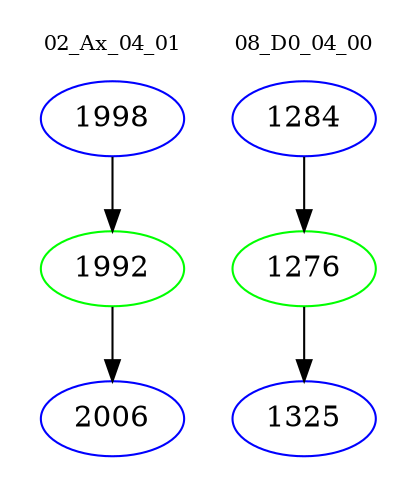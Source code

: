 digraph{
subgraph cluster_0 {
color = white
label = "02_Ax_04_01";
fontsize=10;
T0_1998 [label="1998", color="blue"]
T0_1998 -> T0_1992 [color="black"]
T0_1992 [label="1992", color="green"]
T0_1992 -> T0_2006 [color="black"]
T0_2006 [label="2006", color="blue"]
}
subgraph cluster_1 {
color = white
label = "08_D0_04_00";
fontsize=10;
T1_1284 [label="1284", color="blue"]
T1_1284 -> T1_1276 [color="black"]
T1_1276 [label="1276", color="green"]
T1_1276 -> T1_1325 [color="black"]
T1_1325 [label="1325", color="blue"]
}
}

